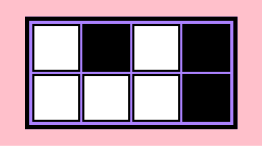 digraph G { bgcolor="pink"
fontname="Helvetica,Arial,sans-serif" 
node [fontname="Helvetica,Arial,sans-serif"] 
edge [fontname="Helvetica,Arial,sans-serif"] 
a0 [shape = "none", label=< 
<TABLE border="2" cellspacing="2" cellpadding="10" bgcolor="mediumpurple1"> 
<TR> 
<TD border="1"  bgcolor="white"  gradientangle="270"></TD>
<TD border="1"  bgcolor="black"  gradientangle="270"></TD>
<TD border="1"  bgcolor="white"  gradientangle="270"></TD>
<TD border="1"  bgcolor="black"  gradientangle="270"></TD>
</TR>
<TR> 
<TD border="1"  bgcolor="white"  gradientangle="270"></TD>
<TD border="1"  bgcolor="white"  gradientangle="270"></TD>
<TD border="1"  bgcolor="white"  gradientangle="270"></TD>
<TD border="1"  bgcolor="black"  gradientangle="270"></TD>
</TR>
</TABLE>>];
}
